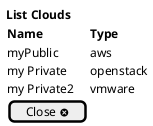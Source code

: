 @startuml

salt
{
  **List Clouds**
  {
      **Name** | **Type**
      myPublic | aws
      my Private | openstack
      my Private2 | vmware
      [ Close <&circle-x>]
  }
}

@enduml
